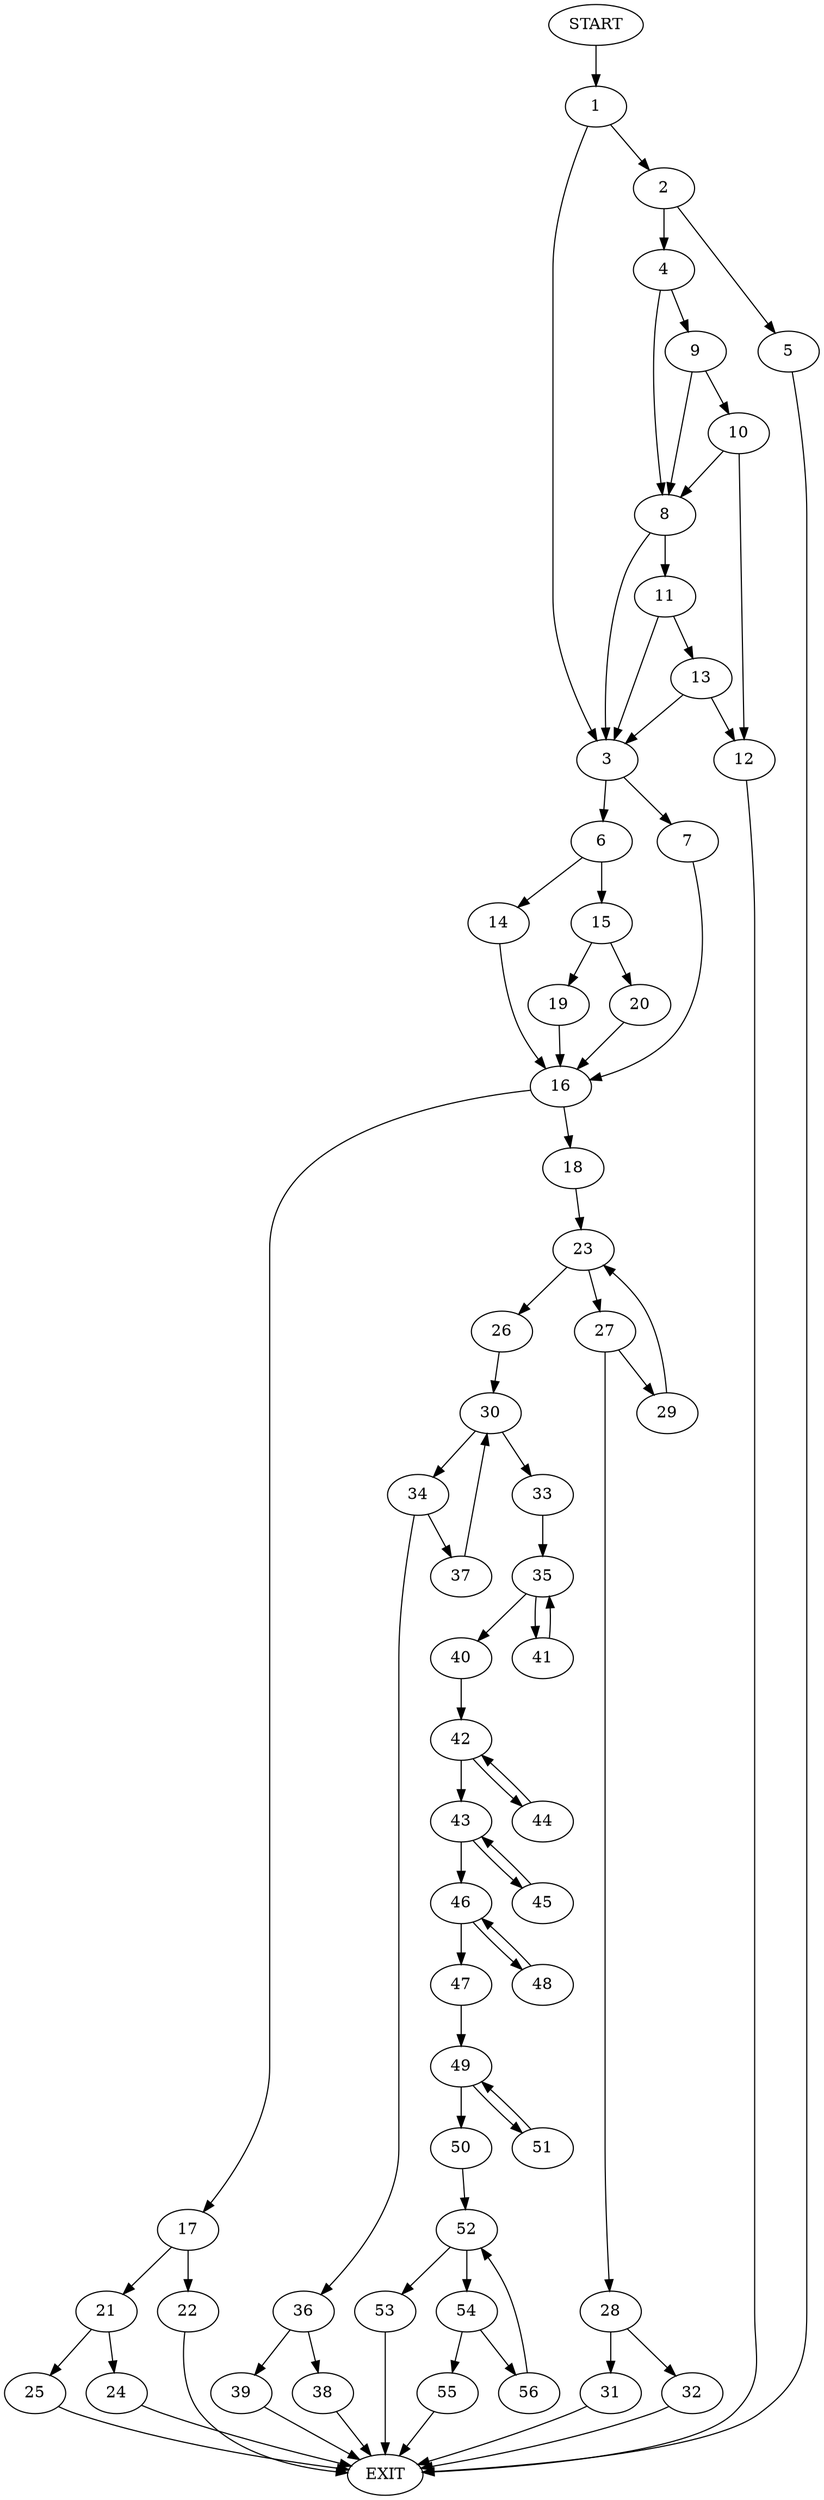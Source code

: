 digraph {
0 [label="START"]
57 [label="EXIT"]
0 -> 1
1 -> 2
1 -> 3
2 -> 4
2 -> 5
3 -> 6
3 -> 7
5 -> 57
4 -> 8
4 -> 9
9 -> 8
9 -> 10
8 -> 3
8 -> 11
10 -> 8
10 -> 12
12 -> 57
11 -> 13
11 -> 3
13 -> 12
13 -> 3
6 -> 14
6 -> 15
7 -> 16
16 -> 17
16 -> 18
15 -> 19
15 -> 20
14 -> 16
19 -> 16
20 -> 16
17 -> 21
17 -> 22
18 -> 23
21 -> 24
21 -> 25
22 -> 57
24 -> 57
25 -> 57
23 -> 26
23 -> 27
27 -> 28
27 -> 29
26 -> 30
28 -> 31
28 -> 32
29 -> 23
32 -> 57
31 -> 57
30 -> 33
30 -> 34
33 -> 35
34 -> 36
34 -> 37
36 -> 38
36 -> 39
37 -> 30
38 -> 57
39 -> 57
35 -> 40
35 -> 41
41 -> 35
40 -> 42
42 -> 43
42 -> 44
44 -> 42
43 -> 45
43 -> 46
45 -> 43
46 -> 47
46 -> 48
47 -> 49
48 -> 46
49 -> 50
49 -> 51
51 -> 49
50 -> 52
52 -> 53
52 -> 54
54 -> 55
54 -> 56
53 -> 57
56 -> 52
55 -> 57
}
